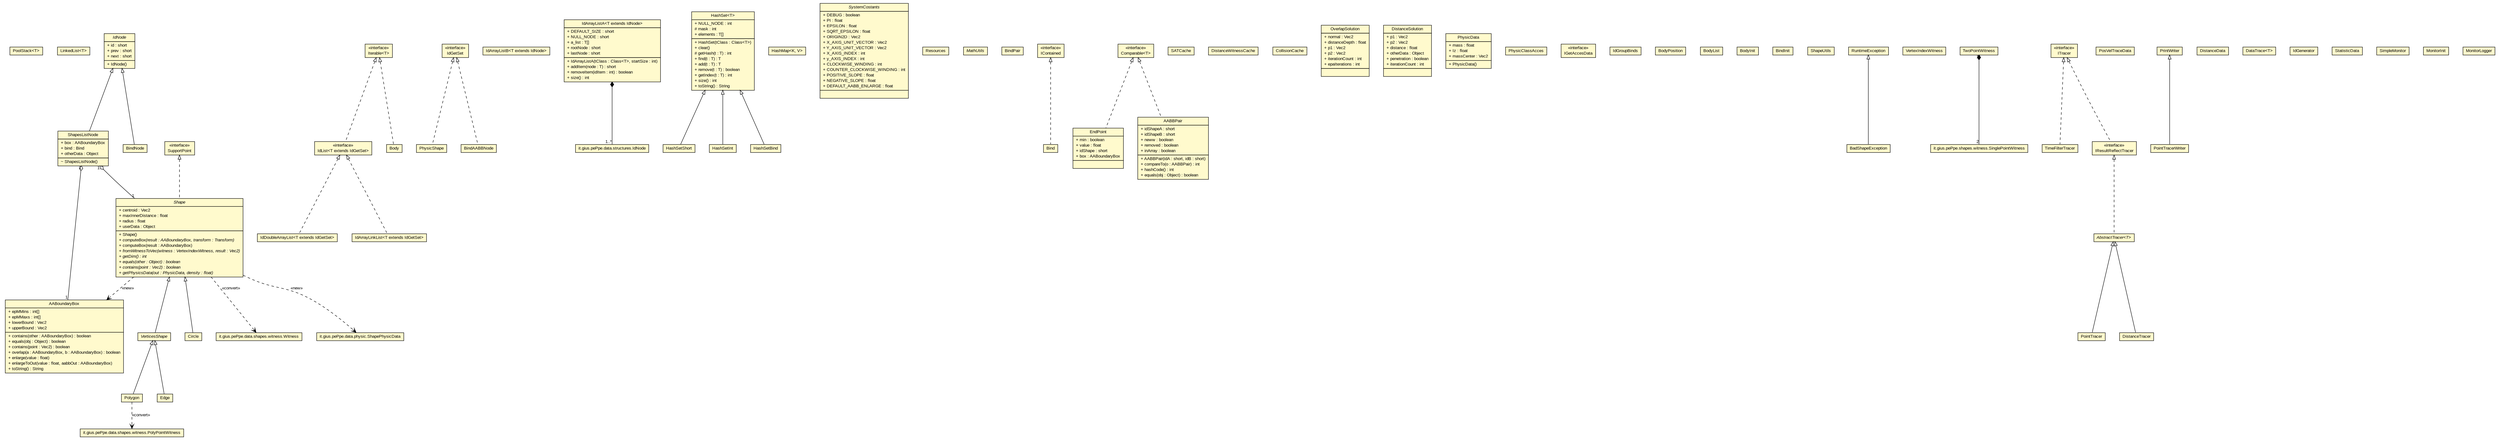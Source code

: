 #!/usr/local/bin/dot
#
# Class diagram 
# Generated by UMLGraph version 5.4 (http://www.umlgraph.org/)
#

digraph G {
	edge [fontname="arial",fontsize=10,labelfontname="arial",labelfontsize=10];
	node [fontname="arial",fontsize=10,shape=plaintext];
	nodesep=0.25;
	ranksep=0.5;
	// it.gius.data.structures.PoolStack<T>
	c79 [label=<<table title="it.gius.data.structures.PoolStack" border="0" cellborder="1" cellspacing="0" cellpadding="2" port="p" bgcolor="LemonChiffon">
		<tr><td><table border="0" cellspacing="0" cellpadding="1">
<tr><td align="center" balign="center"> PoolStack&lt;T&gt; </td></tr>
		</table></td></tr>
		</table>>, URL="null", fontname="arial", fontcolor="black", fontsize=10.0];
	// it.gius.data.structures.LinkedList<T>
	c80 [label=<<table title="it.gius.data.structures.LinkedList" border="0" cellborder="1" cellspacing="0" cellpadding="2" port="p" bgcolor="LemonChiffon">
		<tr><td><table border="0" cellspacing="0" cellpadding="1">
<tr><td align="center" balign="center"> LinkedList&lt;T&gt; </td></tr>
		</table></td></tr>
		</table>>, URL="null", fontname="arial", fontcolor="black", fontsize=10.0];
	// it.gius.data.structures.IdNode
	c81 [label=<<table title="it.gius.data.structures.IdNode" border="0" cellborder="1" cellspacing="0" cellpadding="2" port="p" bgcolor="LemonChiffon">
		<tr><td><table border="0" cellspacing="0" cellpadding="1">
<tr><td align="center" balign="center"><font face="arial italic"> IdNode </font></td></tr>
		</table></td></tr>
		<tr><td><table border="0" cellspacing="0" cellpadding="1">
<tr><td align="left" balign="left"> + id : short </td></tr>
<tr><td align="left" balign="left"> + prev : short </td></tr>
<tr><td align="left" balign="left"> + next : short </td></tr>
		</table></td></tr>
		<tr><td><table border="0" cellspacing="0" cellpadding="1">
<tr><td align="left" balign="left"> + IdNode() </td></tr>
		</table></td></tr>
		</table>>, URL="null", fontname="arial", fontcolor="black", fontsize=10.0];
	// it.gius.data.structures.IdList<T extends it.gius.data.structures.IdGetSet>
	c82 [label=<<table title="it.gius.data.structures.IdList" border="0" cellborder="1" cellspacing="0" cellpadding="2" port="p" bgcolor="LemonChiffon">
		<tr><td><table border="0" cellspacing="0" cellpadding="1">
<tr><td align="center" balign="center"> &#171;interface&#187; </td></tr>
<tr><td align="center" balign="center"> IdList&lt;T extends IdGetSet&gt; </td></tr>
		</table></td></tr>
		</table>>, URL="null", fontname="arial", fontcolor="black", fontsize=10.0];
	// it.gius.data.structures.IdGetSet
	c83 [label=<<table title="it.gius.data.structures.IdGetSet" border="0" cellborder="1" cellspacing="0" cellpadding="2" port="p" bgcolor="LemonChiffon">
		<tr><td><table border="0" cellspacing="0" cellpadding="1">
<tr><td align="center" balign="center"> &#171;interface&#187; </td></tr>
<tr><td align="center" balign="center"> IdGetSet </td></tr>
		</table></td></tr>
		</table>>, URL="null", fontname="arial", fontcolor="black", fontsize=10.0];
	// it.gius.data.structures.IdDoubleArrayList<T extends it.gius.data.structures.IdGetSet>
	c84 [label=<<table title="it.gius.data.structures.IdDoubleArrayList" border="0" cellborder="1" cellspacing="0" cellpadding="2" port="p" bgcolor="LemonChiffon">
		<tr><td><table border="0" cellspacing="0" cellpadding="1">
<tr><td align="center" balign="center"> IdDoubleArrayList&lt;T extends IdGetSet&gt; </td></tr>
		</table></td></tr>
		</table>>, URL="null", fontname="arial", fontcolor="black", fontsize=10.0];
	// it.gius.data.structures.IdArrayListB<T extends it.gius.data.structures.IdNode>
	c85 [label=<<table title="it.gius.data.structures.IdArrayListB" border="0" cellborder="1" cellspacing="0" cellpadding="2" port="p" bgcolor="LemonChiffon">
		<tr><td><table border="0" cellspacing="0" cellpadding="1">
<tr><td align="center" balign="center"> IdArrayListB&lt;T extends IdNode&gt; </td></tr>
		</table></td></tr>
		</table>>, URL="null", fontname="arial", fontcolor="black", fontsize=10.0];
	// it.gius.data.structures.IdArrayListA<T extends it.gius.data.structures.IdNode>
	c86 [label=<<table title="it.gius.data.structures.IdArrayListA" border="0" cellborder="1" cellspacing="0" cellpadding="2" port="p" bgcolor="LemonChiffon">
		<tr><td><table border="0" cellspacing="0" cellpadding="1">
<tr><td align="center" balign="center"> IdArrayListA&lt;T extends IdNode&gt; </td></tr>
		</table></td></tr>
		<tr><td><table border="0" cellspacing="0" cellpadding="1">
<tr><td align="left" balign="left"> + DEFAULT_SIZE : short </td></tr>
<tr><td align="left" balign="left"> + NULL_NODE : short </td></tr>
<tr><td align="left" balign="left"> + a_list : T[] </td></tr>
<tr><td align="left" balign="left"> + rootNode : short </td></tr>
<tr><td align="left" balign="left"> + lastNode : short </td></tr>
		</table></td></tr>
		<tr><td><table border="0" cellspacing="0" cellpadding="1">
<tr><td align="left" balign="left"> + IdArrayListA(tClass : Class&lt;T&gt;, startSize : int) </td></tr>
<tr><td align="left" balign="left"> + addItem(node : T) : short </td></tr>
<tr><td align="left" balign="left"> + removeItem(idItem : int) : boolean </td></tr>
<tr><td align="left" balign="left"> + size() : int </td></tr>
		</table></td></tr>
		</table>>, URL="null", fontname="arial", fontcolor="black", fontsize=10.0];
	// it.gius.data.structures.IdArrayLinkList<T extends it.gius.data.structures.IdGetSet>
	c87 [label=<<table title="it.gius.data.structures.IdArrayLinkList" border="0" cellborder="1" cellspacing="0" cellpadding="2" port="p" bgcolor="LemonChiffon">
		<tr><td><table border="0" cellspacing="0" cellpadding="1">
<tr><td align="center" balign="center"> IdArrayLinkList&lt;T extends IdGetSet&gt; </td></tr>
		</table></td></tr>
		</table>>, URL="null", fontname="arial", fontcolor="black", fontsize=10.0];
	// it.gius.data.structures.HashSetShort
	c88 [label=<<table title="it.gius.data.structures.HashSetShort" border="0" cellborder="1" cellspacing="0" cellpadding="2" port="p" bgcolor="LemonChiffon">
		<tr><td><table border="0" cellspacing="0" cellpadding="1">
<tr><td align="center" balign="center"> HashSetShort </td></tr>
		</table></td></tr>
		</table>>, URL="null", fontname="arial", fontcolor="black", fontsize=10.0];
	// it.gius.data.structures.HashSetInt
	c89 [label=<<table title="it.gius.data.structures.HashSetInt" border="0" cellborder="1" cellspacing="0" cellpadding="2" port="p" bgcolor="LemonChiffon">
		<tr><td><table border="0" cellspacing="0" cellpadding="1">
<tr><td align="center" balign="center"> HashSetInt </td></tr>
		</table></td></tr>
		</table>>, URL="null", fontname="arial", fontcolor="black", fontsize=10.0];
	// it.gius.data.structures.HashSet<T>
	c90 [label=<<table title="it.gius.data.structures.HashSet" border="0" cellborder="1" cellspacing="0" cellpadding="2" port="p" bgcolor="LemonChiffon">
		<tr><td><table border="0" cellspacing="0" cellpadding="1">
<tr><td align="center" balign="center"> HashSet&lt;T&gt; </td></tr>
		</table></td></tr>
		<tr><td><table border="0" cellspacing="0" cellpadding="1">
<tr><td align="left" balign="left"> + NULL_NODE : int </td></tr>
<tr><td align="left" balign="left"> # mask : int </td></tr>
<tr><td align="left" balign="left"> + elements : T[] </td></tr>
		</table></td></tr>
		<tr><td><table border="0" cellspacing="0" cellpadding="1">
<tr><td align="left" balign="left"> + HashSet(tClass : Class&lt;T&gt;) </td></tr>
<tr><td align="left" balign="left"> + clear() </td></tr>
<tr><td align="left" balign="left"> # getHash(t : T) : int </td></tr>
<tr><td align="left" balign="left"> + find(t : T) : T </td></tr>
<tr><td align="left" balign="left"> + add(t : T) : T </td></tr>
<tr><td align="left" balign="left"> + remove(t : T) : boolean </td></tr>
<tr><td align="left" balign="left"> + getIndex(t : T) : int </td></tr>
<tr><td align="left" balign="left"> + size() : int </td></tr>
<tr><td align="left" balign="left"> + toString() : String </td></tr>
		</table></td></tr>
		</table>>, URL="null", fontname="arial", fontcolor="black", fontsize=10.0];
	// it.gius.data.structures.HashMap<K, V>
	c91 [label=<<table title="it.gius.data.structures.HashMap" border="0" cellborder="1" cellspacing="0" cellpadding="2" port="p" bgcolor="LemonChiffon">
		<tr><td><table border="0" cellspacing="0" cellpadding="1">
<tr><td align="center" balign="center"> HashMap&lt;K, V&gt; </td></tr>
		</table></td></tr>
		</table>>, URL="null", fontname="arial", fontcolor="black", fontsize=10.0];
	// it.gius.pePpe.SystemCostants
	c92 [label=<<table title="it.gius.pePpe.SystemCostants" border="0" cellborder="1" cellspacing="0" cellpadding="2" port="p" bgcolor="LemonChiffon">
		<tr><td><table border="0" cellspacing="0" cellpadding="1">
<tr><td align="center" balign="center"><font face="arial italic"> SystemCostants </font></td></tr>
		</table></td></tr>
		<tr><td><table border="0" cellspacing="0" cellpadding="1">
<tr><td align="left" balign="left"> + DEBUG : boolean </td></tr>
<tr><td align="left" balign="left"> + PI : float </td></tr>
<tr><td align="left" balign="left"> + EPSILON : float </td></tr>
<tr><td align="left" balign="left"> + SQRT_EPSILON : float </td></tr>
<tr><td align="left" balign="left"> + ORIGIN2D : Vec2 </td></tr>
<tr><td align="left" balign="left"> + X_AXIS_UNIT_VECTOR : Vec2 </td></tr>
<tr><td align="left" balign="left"> + Y_AXIS_UNIT_VECTOR : Vec2 </td></tr>
<tr><td align="left" balign="left"> + X_AXIS_INDEX : int </td></tr>
<tr><td align="left" balign="left"> + y_AXIS_INDEX : int </td></tr>
<tr><td align="left" balign="left"> + CLOCKWISE_WINDING : int </td></tr>
<tr><td align="left" balign="left"> + COUNTER_CLOCKWISE_WINDING : int </td></tr>
<tr><td align="left" balign="left"> + POSITIVE_SLOPE : float </td></tr>
<tr><td align="left" balign="left"> + NEGATIVE_SLOPE : float </td></tr>
<tr><td align="left" balign="left"> + DEFAULT_AABB_ENLARGE : float </td></tr>
		</table></td></tr>
		<tr><td><table border="0" cellspacing="0" cellpadding="1">
<tr><td align="left" balign="left">  </td></tr>
		</table></td></tr>
		</table>>, URL="null", fontname="arial", fontcolor="black", fontsize=10.0];
	// it.gius.pePpe.SupportPoint
	c93 [label=<<table title="it.gius.pePpe.SupportPoint" border="0" cellborder="1" cellspacing="0" cellpadding="2" port="p" bgcolor="LemonChiffon">
		<tr><td><table border="0" cellspacing="0" cellpadding="1">
<tr><td align="center" balign="center"> &#171;interface&#187; </td></tr>
<tr><td align="center" balign="center"> SupportPoint </td></tr>
		</table></td></tr>
		</table>>, URL="null", fontname="arial", fontcolor="black", fontsize=10.0];
	// it.gius.pePpe.Resources
	c94 [label=<<table title="it.gius.pePpe.Resources" border="0" cellborder="1" cellspacing="0" cellpadding="2" port="p" bgcolor="LemonChiffon">
		<tr><td><table border="0" cellspacing="0" cellpadding="1">
<tr><td align="center" balign="center"> Resources </td></tr>
		</table></td></tr>
		</table>>, URL="null", fontname="arial", fontcolor="black", fontsize=10.0];
	// it.gius.pePpe.MathUtils
	c95 [label=<<table title="it.gius.pePpe.MathUtils" border="0" cellborder="1" cellspacing="0" cellpadding="2" port="p" bgcolor="LemonChiffon">
		<tr><td><table border="0" cellspacing="0" cellpadding="1">
<tr><td align="center" balign="center"><font face="arial italic"> MathUtils </font></td></tr>
		</table></td></tr>
		</table>>, URL="null", fontname="arial", fontcolor="black", fontsize=10.0];
	// it.gius.pePpe.data.BindPair
	c96 [label=<<table title="it.gius.pePpe.data.BindPair" border="0" cellborder="1" cellspacing="0" cellpadding="2" port="p" bgcolor="LemonChiffon">
		<tr><td><table border="0" cellspacing="0" cellpadding="1">
<tr><td align="center" balign="center"> BindPair </td></tr>
		</table></td></tr>
		</table>>, URL="null", fontname="arial", fontcolor="black", fontsize=10.0];
	// it.gius.pePpe.data.aabb.IContained
	c97 [label=<<table title="it.gius.pePpe.data.aabb.IContained" border="0" cellborder="1" cellspacing="0" cellpadding="2" port="p" bgcolor="LemonChiffon">
		<tr><td><table border="0" cellspacing="0" cellpadding="1">
<tr><td align="center" balign="center"> &#171;interface&#187; </td></tr>
<tr><td align="center" balign="center"> IContained </td></tr>
		</table></td></tr>
		</table>>, URL="null", fontname="arial", fontcolor="black", fontsize=10.0];
	// it.gius.pePpe.data.aabb.EndPoint
	c98 [label=<<table title="it.gius.pePpe.data.aabb.EndPoint" border="0" cellborder="1" cellspacing="0" cellpadding="2" port="p" bgcolor="LemonChiffon">
		<tr><td><table border="0" cellspacing="0" cellpadding="1">
<tr><td align="center" balign="center"> EndPoint </td></tr>
		</table></td></tr>
		<tr><td><table border="0" cellspacing="0" cellpadding="1">
<tr><td align="left" balign="left"> + min : boolean </td></tr>
<tr><td align="left" balign="left"> + value : float </td></tr>
<tr><td align="left" balign="left"> + idShape : short </td></tr>
<tr><td align="left" balign="left"> + box : AABoundaryBox </td></tr>
		</table></td></tr>
		<tr><td><table border="0" cellspacing="0" cellpadding="1">
<tr><td align="left" balign="left">  </td></tr>
		</table></td></tr>
		</table>>, URL="null", fontname="arial", fontcolor="black", fontsize=10.0];
	// it.gius.pePpe.data.aabb.AABoundaryBox
	c99 [label=<<table title="it.gius.pePpe.data.aabb.AABoundaryBox" border="0" cellborder="1" cellspacing="0" cellpadding="2" port="p" bgcolor="LemonChiffon">
		<tr><td><table border="0" cellspacing="0" cellpadding="1">
<tr><td align="center" balign="center"> AABoundaryBox </td></tr>
		</table></td></tr>
		<tr><td><table border="0" cellspacing="0" cellpadding="1">
<tr><td align="left" balign="left"> + epMMins : int[] </td></tr>
<tr><td align="left" balign="left"> + epMMaxs : int[] </td></tr>
<tr><td align="left" balign="left"> + lowerBound : Vec2 </td></tr>
<tr><td align="left" balign="left"> + upperBound : Vec2 </td></tr>
		</table></td></tr>
		<tr><td><table border="0" cellspacing="0" cellpadding="1">
<tr><td align="left" balign="left"> + contains(other : AABoundaryBox) : boolean </td></tr>
<tr><td align="left" balign="left"> + equals(obj : Object) : boolean </td></tr>
<tr><td align="left" balign="left"> + contains(point : Vec2) : boolean </td></tr>
<tr><td align="left" balign="left"> + overlap(a : AABoundaryBox, b : AABoundaryBox) : boolean </td></tr>
<tr><td align="left" balign="left"> + enlarge(value : float) </td></tr>
<tr><td align="left" balign="left"> + enlargeToOut(value : float, aabbOut : AABoundaryBox) </td></tr>
<tr><td align="left" balign="left"> + toString() : String </td></tr>
		</table></td></tr>
		</table>>, URL="null", fontname="arial", fontcolor="black", fontsize=10.0];
	// it.gius.pePpe.data.aabb.AABBPair
	c100 [label=<<table title="it.gius.pePpe.data.aabb.AABBPair" border="0" cellborder="1" cellspacing="0" cellpadding="2" port="p" bgcolor="LemonChiffon">
		<tr><td><table border="0" cellspacing="0" cellpadding="1">
<tr><td align="center" balign="center"> AABBPair </td></tr>
		</table></td></tr>
		<tr><td><table border="0" cellspacing="0" cellpadding="1">
<tr><td align="left" balign="left"> + idShapeA : short </td></tr>
<tr><td align="left" balign="left"> + idShapeB : short </td></tr>
<tr><td align="left" balign="left"> + neww : boolean </td></tr>
<tr><td align="left" balign="left"> + removed : boolean </td></tr>
<tr><td align="left" balign="left"> + inArray : boolean </td></tr>
		</table></td></tr>
		<tr><td><table border="0" cellspacing="0" cellpadding="1">
<tr><td align="left" balign="left"> + AABBPair(idA : short, idB : short) </td></tr>
<tr><td align="left" balign="left"> + compareTo(o : AABBPair) : int </td></tr>
<tr><td align="left" balign="left"> + hashCode() : int </td></tr>
<tr><td align="left" balign="left"> + equals(obj : Object) : boolean </td></tr>
		</table></td></tr>
		</table>>, URL="null", fontname="arial", fontcolor="black", fontsize=10.0];
	// it.gius.pePpe.data.cache.SATCache
	c101 [label=<<table title="it.gius.pePpe.data.cache.SATCache" border="0" cellborder="1" cellspacing="0" cellpadding="2" port="p" bgcolor="LemonChiffon">
		<tr><td><table border="0" cellspacing="0" cellpadding="1">
<tr><td align="center" balign="center"> SATCache </td></tr>
		</table></td></tr>
		</table>>, URL="null", fontname="arial", fontcolor="black", fontsize=10.0];
	// it.gius.pePpe.data.cache.DistanceWitnessCache
	c102 [label=<<table title="it.gius.pePpe.data.cache.DistanceWitnessCache" border="0" cellborder="1" cellspacing="0" cellpadding="2" port="p" bgcolor="LemonChiffon">
		<tr><td><table border="0" cellspacing="0" cellpadding="1">
<tr><td align="center" balign="center"> DistanceWitnessCache </td></tr>
		</table></td></tr>
		</table>>, URL="null", fontname="arial", fontcolor="black", fontsize=10.0];
	// it.gius.pePpe.data.cache.CollisionCache
	c103 [label=<<table title="it.gius.pePpe.data.cache.CollisionCache" border="0" cellborder="1" cellspacing="0" cellpadding="2" port="p" bgcolor="LemonChiffon">
		<tr><td><table border="0" cellspacing="0" cellpadding="1">
<tr><td align="center" balign="center"> CollisionCache </td></tr>
		</table></td></tr>
		</table>>, URL="null", fontname="arial", fontcolor="black", fontsize=10.0];
	// it.gius.pePpe.data.distance.OverlapSolution
	c105 [label=<<table title="it.gius.pePpe.data.distance.OverlapSolution" border="0" cellborder="1" cellspacing="0" cellpadding="2" port="p" bgcolor="LemonChiffon">
		<tr><td><table border="0" cellspacing="0" cellpadding="1">
<tr><td align="center" balign="center"> OverlapSolution </td></tr>
		</table></td></tr>
		<tr><td><table border="0" cellspacing="0" cellpadding="1">
<tr><td align="left" balign="left"> + normal : Vec2 </td></tr>
<tr><td align="left" balign="left"> + distanceDepth : float </td></tr>
<tr><td align="left" balign="left"> + p1 : Vec2 </td></tr>
<tr><td align="left" balign="left"> + p2 : Vec2 </td></tr>
<tr><td align="left" balign="left"> + iterationCount : int </td></tr>
<tr><td align="left" balign="left"> + epaIterations : int </td></tr>
		</table></td></tr>
		<tr><td><table border="0" cellspacing="0" cellpadding="1">
<tr><td align="left" balign="left">  </td></tr>
		</table></td></tr>
		</table>>, URL="null", fontname="arial", fontcolor="black", fontsize=10.0];
	// it.gius.pePpe.data.distance.DistanceSolution
	c106 [label=<<table title="it.gius.pePpe.data.distance.DistanceSolution" border="0" cellborder="1" cellspacing="0" cellpadding="2" port="p" bgcolor="LemonChiffon">
		<tr><td><table border="0" cellspacing="0" cellpadding="1">
<tr><td align="center" balign="center"> DistanceSolution </td></tr>
		</table></td></tr>
		<tr><td><table border="0" cellspacing="0" cellpadding="1">
<tr><td align="left" balign="left"> + p1 : Vec2 </td></tr>
<tr><td align="left" balign="left"> + p2 : Vec2 </td></tr>
<tr><td align="left" balign="left"> + distance : float </td></tr>
<tr><td align="left" balign="left"> + otherData : Object </td></tr>
<tr><td align="left" balign="left"> + penetration : boolean </td></tr>
<tr><td align="left" balign="left"> + iterationCount : int </td></tr>
		</table></td></tr>
		<tr><td><table border="0" cellspacing="0" cellpadding="1">
<tr><td align="left" balign="left">  </td></tr>
		</table></td></tr>
		</table>>, URL="null", fontname="arial", fontcolor="black", fontsize=10.0];
	// it.gius.pePpe.data.physic.ShapesListNode
	c107 [label=<<table title="it.gius.pePpe.data.physic.ShapesListNode" border="0" cellborder="1" cellspacing="0" cellpadding="2" port="p" bgcolor="LemonChiffon">
		<tr><td><table border="0" cellspacing="0" cellpadding="1">
<tr><td align="center" balign="center"> ShapesListNode </td></tr>
		</table></td></tr>
		<tr><td><table border="0" cellspacing="0" cellpadding="1">
<tr><td align="left" balign="left"> + box : AABoundaryBox </td></tr>
<tr><td align="left" balign="left"> + bind : Bind </td></tr>
<tr><td align="left" balign="left"> + otherData : Object </td></tr>
		</table></td></tr>
		<tr><td><table border="0" cellspacing="0" cellpadding="1">
<tr><td align="left" balign="left"> ~ ShapesListNode() </td></tr>
		</table></td></tr>
		</table>>, URL="null", fontname="arial", fontcolor="black", fontsize=10.0];
	// it.gius.pePpe.data.physic.PhysicShape
	c108 [label=<<table title="it.gius.pePpe.data.physic.PhysicShape" border="0" cellborder="1" cellspacing="0" cellpadding="2" port="p" bgcolor="LemonChiffon">
		<tr><td><table border="0" cellspacing="0" cellpadding="1">
<tr><td align="center" balign="center"> PhysicShape </td></tr>
		</table></td></tr>
		</table>>, URL="null", fontname="arial", fontcolor="black", fontsize=10.0];
	// it.gius.pePpe.data.physic.PhysicData
	c109 [label=<<table title="it.gius.pePpe.data.physic.PhysicData" border="0" cellborder="1" cellspacing="0" cellpadding="2" port="p" bgcolor="LemonChiffon">
		<tr><td><table border="0" cellspacing="0" cellpadding="1">
<tr><td align="center" balign="center"> PhysicData </td></tr>
		</table></td></tr>
		<tr><td><table border="0" cellspacing="0" cellpadding="1">
<tr><td align="left" balign="left"> + mass : float </td></tr>
<tr><td align="left" balign="left"> + Iz : float </td></tr>
<tr><td align="left" balign="left"> + massCenter : Vec2 </td></tr>
		</table></td></tr>
		<tr><td><table border="0" cellspacing="0" cellpadding="1">
<tr><td align="left" balign="left"> + PhysicData() </td></tr>
		</table></td></tr>
		</table>>, URL="null", fontname="arial", fontcolor="black", fontsize=10.0];
	// it.gius.pePpe.data.physic.PhysicClassAcces
	c110 [label=<<table title="it.gius.pePpe.data.physic.PhysicClassAcces" border="0" cellborder="1" cellspacing="0" cellpadding="2" port="p" bgcolor="LemonChiffon">
		<tr><td><table border="0" cellspacing="0" cellpadding="1">
<tr><td align="center" balign="center"> PhysicClassAcces </td></tr>
		</table></td></tr>
		</table>>, URL="null", fontname="arial", fontcolor="black", fontsize=10.0];
	// it.gius.pePpe.data.physic.IGetAccesData
	c111 [label=<<table title="it.gius.pePpe.data.physic.IGetAccesData" border="0" cellborder="1" cellspacing="0" cellpadding="2" port="p" bgcolor="LemonChiffon">
		<tr><td><table border="0" cellspacing="0" cellpadding="1">
<tr><td align="center" balign="center"> &#171;interface&#187; </td></tr>
<tr><td align="center" balign="center"> IGetAccesData </td></tr>
		</table></td></tr>
		</table>>, URL="null", fontname="arial", fontcolor="black", fontsize=10.0];
	// it.gius.pePpe.data.physic.IdGroupBinds
	c112 [label=<<table title="it.gius.pePpe.data.physic.IdGroupBinds" border="0" cellborder="1" cellspacing="0" cellpadding="2" port="p" bgcolor="LemonChiffon">
		<tr><td><table border="0" cellspacing="0" cellpadding="1">
<tr><td align="center" balign="center"> IdGroupBinds </td></tr>
		</table></td></tr>
		</table>>, URL="null", fontname="arial", fontcolor="black", fontsize=10.0];
	// it.gius.pePpe.data.physic.HashSetBind
	c113 [label=<<table title="it.gius.pePpe.data.physic.HashSetBind" border="0" cellborder="1" cellspacing="0" cellpadding="2" port="p" bgcolor="LemonChiffon">
		<tr><td><table border="0" cellspacing="0" cellpadding="1">
<tr><td align="center" balign="center"> HashSetBind </td></tr>
		</table></td></tr>
		</table>>, URL="null", fontname="arial", fontcolor="black", fontsize=10.0];
	// it.gius.pePpe.data.physic.BodyPosition
	c114 [label=<<table title="it.gius.pePpe.data.physic.BodyPosition" border="0" cellborder="1" cellspacing="0" cellpadding="2" port="p" bgcolor="LemonChiffon">
		<tr><td><table border="0" cellspacing="0" cellpadding="1">
<tr><td align="center" balign="center"> BodyPosition </td></tr>
		</table></td></tr>
		</table>>, URL="null", fontname="arial", fontcolor="black", fontsize=10.0];
	// it.gius.pePpe.data.physic.BodyList
	c115 [label=<<table title="it.gius.pePpe.data.physic.BodyList" border="0" cellborder="1" cellspacing="0" cellpadding="2" port="p" bgcolor="LemonChiffon">
		<tr><td><table border="0" cellspacing="0" cellpadding="1">
<tr><td align="center" balign="center"> BodyList </td></tr>
		</table></td></tr>
		</table>>, URL="null", fontname="arial", fontcolor="black", fontsize=10.0];
	// it.gius.pePpe.data.physic.BodyInit
	c116 [label=<<table title="it.gius.pePpe.data.physic.BodyInit" border="0" cellborder="1" cellspacing="0" cellpadding="2" port="p" bgcolor="LemonChiffon">
		<tr><td><table border="0" cellspacing="0" cellpadding="1">
<tr><td align="center" balign="center"> BodyInit </td></tr>
		</table></td></tr>
		</table>>, URL="null", fontname="arial", fontcolor="black", fontsize=10.0];
	// it.gius.pePpe.data.physic.Body
	c117 [label=<<table title="it.gius.pePpe.data.physic.Body" border="0" cellborder="1" cellspacing="0" cellpadding="2" port="p" bgcolor="LemonChiffon">
		<tr><td><table border="0" cellspacing="0" cellpadding="1">
<tr><td align="center" balign="center"> Body </td></tr>
		</table></td></tr>
		</table>>, URL="null", fontname="arial", fontcolor="black", fontsize=10.0];
	// it.gius.pePpe.data.physic.BindNode
	c118 [label=<<table title="it.gius.pePpe.data.physic.BindNode" border="0" cellborder="1" cellspacing="0" cellpadding="2" port="p" bgcolor="LemonChiffon">
		<tr><td><table border="0" cellspacing="0" cellpadding="1">
<tr><td align="center" balign="center"> BindNode </td></tr>
		</table></td></tr>
		</table>>, URL="null", fontname="arial", fontcolor="black", fontsize=10.0];
	// it.gius.pePpe.data.physic.BindInit
	c119 [label=<<table title="it.gius.pePpe.data.physic.BindInit" border="0" cellborder="1" cellspacing="0" cellpadding="2" port="p" bgcolor="LemonChiffon">
		<tr><td><table border="0" cellspacing="0" cellpadding="1">
<tr><td align="center" balign="center"> BindInit </td></tr>
		</table></td></tr>
		</table>>, URL="null", fontname="arial", fontcolor="black", fontsize=10.0];
	// it.gius.pePpe.data.physic.BindAABBNode
	c120 [label=<<table title="it.gius.pePpe.data.physic.BindAABBNode" border="0" cellborder="1" cellspacing="0" cellpadding="2" port="p" bgcolor="LemonChiffon">
		<tr><td><table border="0" cellspacing="0" cellpadding="1">
<tr><td align="center" balign="center"> BindAABBNode </td></tr>
		</table></td></tr>
		</table>>, URL="null", fontname="arial", fontcolor="black", fontsize=10.0];
	// it.gius.pePpe.data.physic.Bind
	c121 [label=<<table title="it.gius.pePpe.data.physic.Bind" border="0" cellborder="1" cellspacing="0" cellpadding="2" port="p" bgcolor="LemonChiffon">
		<tr><td><table border="0" cellspacing="0" cellpadding="1">
<tr><td align="center" balign="center"> Bind </td></tr>
		</table></td></tr>
		</table>>, URL="null", fontname="arial", fontcolor="black", fontsize=10.0];
	// it.gius.pePpe.data.shapes.VerticesShape
	c122 [label=<<table title="it.gius.pePpe.data.shapes.VerticesShape" border="0" cellborder="1" cellspacing="0" cellpadding="2" port="p" bgcolor="LemonChiffon">
		<tr><td><table border="0" cellspacing="0" cellpadding="1">
<tr><td align="center" balign="center"><font face="arial italic"> VerticesShape </font></td></tr>
		</table></td></tr>
		</table>>, URL="null", fontname="arial", fontcolor="black", fontsize=10.0];
	// it.gius.pePpe.data.shapes.ShapeUtils
	c123 [label=<<table title="it.gius.pePpe.data.shapes.ShapeUtils" border="0" cellborder="1" cellspacing="0" cellpadding="2" port="p" bgcolor="LemonChiffon">
		<tr><td><table border="0" cellspacing="0" cellpadding="1">
<tr><td align="center" balign="center"> ShapeUtils </td></tr>
		</table></td></tr>
		</table>>, URL="null", fontname="arial", fontcolor="black", fontsize=10.0];
	// it.gius.pePpe.data.shapes.Shape
	c125 [label=<<table title="it.gius.pePpe.data.shapes.Shape" border="0" cellborder="1" cellspacing="0" cellpadding="2" port="p" bgcolor="LemonChiffon">
		<tr><td><table border="0" cellspacing="0" cellpadding="1">
<tr><td align="center" balign="center"><font face="arial italic"> Shape </font></td></tr>
		</table></td></tr>
		<tr><td><table border="0" cellspacing="0" cellpadding="1">
<tr><td align="left" balign="left"> + centroid : Vec2 </td></tr>
<tr><td align="left" balign="left"> + maxInnerDistance : float </td></tr>
<tr><td align="left" balign="left"> + radius : float </td></tr>
<tr><td align="left" balign="left"> + userData : Object </td></tr>
		</table></td></tr>
		<tr><td><table border="0" cellspacing="0" cellpadding="1">
<tr><td align="left" balign="left"> + Shape() </td></tr>
<tr><td align="left" balign="left"><font face="arial italic" point-size="10.0"> + computeBox(result : AABoundaryBox, transform : Transform) </font></td></tr>
<tr><td align="left" balign="left"> + computeBox(result : AABoundaryBox) </td></tr>
<tr><td align="left" balign="left"><font face="arial italic" point-size="10.0"> + fromWitnessToVec(witness : VertexIndexWitness, result : Vec2) </font></td></tr>
<tr><td align="left" balign="left"><font face="arial italic" point-size="10.0"> + getDim() : int </font></td></tr>
<tr><td align="left" balign="left"><font face="arial italic" point-size="10.0"> + equals(other : Object) : boolean </font></td></tr>
<tr><td align="left" balign="left"><font face="arial italic" point-size="10.0"> + contains(point : Vec2) : boolean </font></td></tr>
<tr><td align="left" balign="left"><font face="arial italic" point-size="10.0"> + getPhysicsData(out : PhysicData, density : float) </font></td></tr>
		</table></td></tr>
		</table>>, URL="null", fontname="arial", fontcolor="black", fontsize=10.0];
	// it.gius.pePpe.data.shapes.Polygon
	c126 [label=<<table title="it.gius.pePpe.data.shapes.Polygon" border="0" cellborder="1" cellspacing="0" cellpadding="2" port="p" bgcolor="LemonChiffon">
		<tr><td><table border="0" cellspacing="0" cellpadding="1">
<tr><td align="center" balign="center"> Polygon </td></tr>
		</table></td></tr>
		</table>>, URL="null", fontname="arial", fontcolor="black", fontsize=10.0];
	// it.gius.pePpe.data.shapes.Edge
	c127 [label=<<table title="it.gius.pePpe.data.shapes.Edge" border="0" cellborder="1" cellspacing="0" cellpadding="2" port="p" bgcolor="LemonChiffon">
		<tr><td><table border="0" cellspacing="0" cellpadding="1">
<tr><td align="center" balign="center"> Edge </td></tr>
		</table></td></tr>
		</table>>, URL="null", fontname="arial", fontcolor="black", fontsize=10.0];
	// it.gius.pePpe.data.shapes.Circle
	c128 [label=<<table title="it.gius.pePpe.data.shapes.Circle" border="0" cellborder="1" cellspacing="0" cellpadding="2" port="p" bgcolor="LemonChiffon">
		<tr><td><table border="0" cellspacing="0" cellpadding="1">
<tr><td align="center" balign="center"> Circle </td></tr>
		</table></td></tr>
		</table>>, URL="null", fontname="arial", fontcolor="black", fontsize=10.0];
	// it.gius.pePpe.data.shapes.BadShapeException
	c129 [label=<<table title="it.gius.pePpe.data.shapes.BadShapeException" border="0" cellborder="1" cellspacing="0" cellpadding="2" port="p" bgcolor="LemonChiffon">
		<tr><td><table border="0" cellspacing="0" cellpadding="1">
<tr><td align="center" balign="center"> BadShapeException </td></tr>
		</table></td></tr>
		</table>>, URL="null", fontname="arial", fontcolor="black", fontsize=10.0];
	// it.gius.pePpe.data.shapes.witness.VertexIndexWitness
	c130 [label=<<table title="it.gius.pePpe.data.shapes.witness.VertexIndexWitness" border="0" cellborder="1" cellspacing="0" cellpadding="2" port="p" bgcolor="LemonChiffon">
		<tr><td><table border="0" cellspacing="0" cellpadding="1">
<tr><td align="center" balign="center"> VertexIndexWitness </td></tr>
		</table></td></tr>
		</table>>, URL="null", fontname="arial", fontcolor="black", fontsize=10.0];
	// it.gius.pePpe.data.shapes.witness.TwoPointWitness
	c131 [label=<<table title="it.gius.pePpe.data.shapes.witness.TwoPointWitness" border="0" cellborder="1" cellspacing="0" cellpadding="2" port="p" bgcolor="LemonChiffon">
		<tr><td><table border="0" cellspacing="0" cellpadding="1">
<tr><td align="center" balign="center"> TwoPointWitness </td></tr>
		</table></td></tr>
		</table>>, URL="null", fontname="arial", fontcolor="black", fontsize=10.0];
	// it.gius.pePpe.data.tracers.TimeFilterTracer
	c132 [label=<<table title="it.gius.pePpe.data.tracers.TimeFilterTracer" border="0" cellborder="1" cellspacing="0" cellpadding="2" port="p" bgcolor="LemonChiffon">
		<tr><td><table border="0" cellspacing="0" cellpadding="1">
<tr><td align="center" balign="center"> TimeFilterTracer </td></tr>
		</table></td></tr>
		</table>>, URL="null", fontname="arial", fontcolor="black", fontsize=10.0];
	// it.gius.pePpe.data.tracers.PosVelTraceData
	c133 [label=<<table title="it.gius.pePpe.data.tracers.PosVelTraceData" border="0" cellborder="1" cellspacing="0" cellpadding="2" port="p" bgcolor="LemonChiffon">
		<tr><td><table border="0" cellspacing="0" cellpadding="1">
<tr><td align="center" balign="center"> PosVelTraceData </td></tr>
		</table></td></tr>
		</table>>, URL="null", fontname="arial", fontcolor="black", fontsize=10.0];
	// it.gius.pePpe.data.tracers.PointTracerWriter
	c134 [label=<<table title="it.gius.pePpe.data.tracers.PointTracerWriter" border="0" cellborder="1" cellspacing="0" cellpadding="2" port="p" bgcolor="LemonChiffon">
		<tr><td><table border="0" cellspacing="0" cellpadding="1">
<tr><td align="center" balign="center"> PointTracerWriter </td></tr>
		</table></td></tr>
		</table>>, URL="null", fontname="arial", fontcolor="black", fontsize=10.0];
	// it.gius.pePpe.data.tracers.PointTracer
	c135 [label=<<table title="it.gius.pePpe.data.tracers.PointTracer" border="0" cellborder="1" cellspacing="0" cellpadding="2" port="p" bgcolor="LemonChiffon">
		<tr><td><table border="0" cellspacing="0" cellpadding="1">
<tr><td align="center" balign="center"> PointTracer </td></tr>
		</table></td></tr>
		</table>>, URL="null", fontname="arial", fontcolor="black", fontsize=10.0];
	// it.gius.pePpe.data.tracers.ITracer
	c136 [label=<<table title="it.gius.pePpe.data.tracers.ITracer" border="0" cellborder="1" cellspacing="0" cellpadding="2" port="p" bgcolor="LemonChiffon">
		<tr><td><table border="0" cellspacing="0" cellpadding="1">
<tr><td align="center" balign="center"> &#171;interface&#187; </td></tr>
<tr><td align="center" balign="center"> ITracer </td></tr>
		</table></td></tr>
		</table>>, URL="null", fontname="arial", fontcolor="black", fontsize=10.0];
	// it.gius.pePpe.data.tracers.IResultReflectTracer
	c137 [label=<<table title="it.gius.pePpe.data.tracers.IResultReflectTracer" border="0" cellborder="1" cellspacing="0" cellpadding="2" port="p" bgcolor="LemonChiffon">
		<tr><td><table border="0" cellspacing="0" cellpadding="1">
<tr><td align="center" balign="center"> &#171;interface&#187; </td></tr>
<tr><td align="center" balign="center"> IResultReflectTracer </td></tr>
		</table></td></tr>
		</table>>, URL="null", fontname="arial", fontcolor="black", fontsize=10.0];
	// it.gius.pePpe.data.tracers.DistanceTracer
	c138 [label=<<table title="it.gius.pePpe.data.tracers.DistanceTracer" border="0" cellborder="1" cellspacing="0" cellpadding="2" port="p" bgcolor="LemonChiffon">
		<tr><td><table border="0" cellspacing="0" cellpadding="1">
<tr><td align="center" balign="center"> DistanceTracer </td></tr>
		</table></td></tr>
		</table>>, URL="null", fontname="arial", fontcolor="black", fontsize=10.0];
	// it.gius.pePpe.data.tracers.DistanceData
	c139 [label=<<table title="it.gius.pePpe.data.tracers.DistanceData" border="0" cellborder="1" cellspacing="0" cellpadding="2" port="p" bgcolor="LemonChiffon">
		<tr><td><table border="0" cellspacing="0" cellpadding="1">
<tr><td align="center" balign="center"> DistanceData </td></tr>
		</table></td></tr>
		</table>>, URL="null", fontname="arial", fontcolor="black", fontsize=10.0];
	// it.gius.pePpe.data.tracers.DataTrace<T>
	c140 [label=<<table title="it.gius.pePpe.data.tracers.DataTrace" border="0" cellborder="1" cellspacing="0" cellpadding="2" port="p" bgcolor="LemonChiffon">
		<tr><td><table border="0" cellspacing="0" cellpadding="1">
<tr><td align="center" balign="center"> DataTrace&lt;T&gt; </td></tr>
		</table></td></tr>
		</table>>, URL="null", fontname="arial", fontcolor="black", fontsize=10.0];
	// it.gius.pePpe.data.tracers.AbstractTracer<T>
	c141 [label=<<table title="it.gius.pePpe.data.tracers.AbstractTracer" border="0" cellborder="1" cellspacing="0" cellpadding="2" port="p" bgcolor="LemonChiffon">
		<tr><td><table border="0" cellspacing="0" cellpadding="1">
<tr><td align="center" balign="center"><font face="arial italic"> AbstractTracer&lt;T&gt; </font></td></tr>
		</table></td></tr>
		</table>>, URL="null", fontname="arial", fontcolor="black", fontsize=10.0];
	// it.gius.utils.IdGenerator
	c142 [label=<<table title="it.gius.utils.IdGenerator" border="0" cellborder="1" cellspacing="0" cellpadding="2" port="p" bgcolor="LemonChiffon">
		<tr><td><table border="0" cellspacing="0" cellpadding="1">
<tr><td align="center" balign="center"> IdGenerator </td></tr>
		</table></td></tr>
		</table>>, URL="null", fontname="arial", fontcolor="black", fontsize=10.0];
	// it.gius.utils.monitor.StatisticData
	c143 [label=<<table title="it.gius.utils.monitor.StatisticData" border="0" cellborder="1" cellspacing="0" cellpadding="2" port="p" bgcolor="LemonChiffon">
		<tr><td><table border="0" cellspacing="0" cellpadding="1">
<tr><td align="center" balign="center"> StatisticData </td></tr>
		</table></td></tr>
		</table>>, URL="null", fontname="arial", fontcolor="black", fontsize=10.0];
	// it.gius.utils.monitor.SimpleMonitor
	c144 [label=<<table title="it.gius.utils.monitor.SimpleMonitor" border="0" cellborder="1" cellspacing="0" cellpadding="2" port="p" bgcolor="LemonChiffon">
		<tr><td><table border="0" cellspacing="0" cellpadding="1">
<tr><td align="center" balign="center"> SimpleMonitor </td></tr>
		</table></td></tr>
		</table>>, URL="null", fontname="arial", fontcolor="black", fontsize=10.0];
	// it.gius.utils.monitor.SimpleMonitor.MonitorInit
	c145 [label=<<table title="it.gius.utils.monitor.SimpleMonitor.MonitorInit" border="0" cellborder="1" cellspacing="0" cellpadding="2" port="p" bgcolor="LemonChiffon">
		<tr><td><table border="0" cellspacing="0" cellpadding="1">
<tr><td align="center" balign="center"> MonitorInit </td></tr>
		</table></td></tr>
		</table>>, URL="null", fontname="arial", fontcolor="black", fontsize=10.0];
	// it.gius.utils.monitor.logging.MonitorLogger
	c146 [label=<<table title="it.gius.utils.monitor.logging.MonitorLogger" border="0" cellborder="1" cellspacing="0" cellpadding="2" port="p" bgcolor="LemonChiffon">
		<tr><td><table border="0" cellspacing="0" cellpadding="1">
<tr><td align="center" balign="center"> MonitorLogger </td></tr>
		</table></td></tr>
		</table>>, URL="null", fontname="arial", fontcolor="black", fontsize=10.0];
	//it.gius.data.structures.IdList<T extends it.gius.data.structures.IdGetSet> implements java.lang.Iterable<T>
	c147:p -> c82:p [dir=back,arrowtail=empty,style=dashed];
	//it.gius.data.structures.IdDoubleArrayList<T extends it.gius.data.structures.IdGetSet> implements it.gius.data.structures.IdList<T extends it.gius.data.structures.IdGetSet>
	c82:p -> c84:p [dir=back,arrowtail=empty,style=dashed];
	// it.gius.data.structures.IdArrayListA<T extends it.gius.data.structures.IdNode> COMPOSED it.gius.pePpe.data.structures.IdNode
	c86:p -> c148:p [taillabel="", label="", headlabel="1..*", fontname="arial", fontcolor="black", fontsize=10.0, color="black", arrowhead=none, arrowtail=diamond, dir=both];
	//it.gius.data.structures.IdArrayLinkList<T extends it.gius.data.structures.IdGetSet> implements it.gius.data.structures.IdList<T extends it.gius.data.structures.IdGetSet>
	c82:p -> c87:p [dir=back,arrowtail=empty,style=dashed];
	//it.gius.data.structures.HashSetShort extends it.gius.data.structures.HashSet<java.lang.Short>
	c90:p -> c88:p [dir=back,arrowtail=empty];
	//it.gius.data.structures.HashSetInt extends it.gius.data.structures.HashSet<java.lang.Integer>
	c90:p -> c89:p [dir=back,arrowtail=empty];
	//it.gius.pePpe.data.aabb.EndPoint implements java.lang.Comparable<T>
	c149:p -> c98:p [dir=back,arrowtail=empty,style=dashed];
	//it.gius.pePpe.data.aabb.AABBPair implements java.lang.Comparable<T>
	c149:p -> c100:p [dir=back,arrowtail=empty,style=dashed];
	//it.gius.pePpe.data.physic.ShapesListNode extends it.gius.data.structures.IdNode
	c81:p -> c107:p [dir=back,arrowtail=empty];
	// it.gius.pePpe.data.physic.ShapesListNode HAS it.gius.pePpe.data.aabb.AABoundaryBox
	c107:p -> c99:p [taillabel="1", label="", headlabel="1", fontname="arial", fontcolor="black", fontsize=10.0, color="black", arrowhead=none, arrowtail=ediamond, dir=both];
	// it.gius.pePpe.data.physic.ShapesListNode HAS it.gius.pePpe.data.shapes.Shape
	c107:p -> c125:p [taillabel="1", label="", headlabel="1", fontname="arial", fontcolor="black", fontsize=10.0, color="black", arrowhead=none, arrowtail=ediamond, dir=both];
	//it.gius.pePpe.data.physic.PhysicShape implements it.gius.data.structures.IdGetSet
	c83:p -> c108:p [dir=back,arrowtail=empty,style=dashed];
	//it.gius.pePpe.data.physic.HashSetBind extends it.gius.data.structures.HashSet<it.gius.pePpe.data.physic.Bind>
	c90:p -> c113:p [dir=back,arrowtail=empty];
	//it.gius.pePpe.data.physic.Body implements java.lang.Iterable<T>
	c147:p -> c117:p [dir=back,arrowtail=empty,style=dashed];
	//it.gius.pePpe.data.physic.BindNode extends it.gius.data.structures.IdNode
	c81:p -> c118:p [dir=back,arrowtail=empty];
	//it.gius.pePpe.data.physic.BindAABBNode implements it.gius.data.structures.IdGetSet
	c83:p -> c120:p [dir=back,arrowtail=empty,style=dashed];
	//it.gius.pePpe.data.physic.Bind implements it.gius.pePpe.data.aabb.IContained
	c97:p -> c121:p [dir=back,arrowtail=empty,style=dashed];
	//it.gius.pePpe.data.shapes.VerticesShape extends it.gius.pePpe.data.shapes.Shape
	c125:p -> c122:p [dir=back,arrowtail=empty];
	//it.gius.pePpe.data.shapes.Shape implements it.gius.pePpe.SupportPoint
	c93:p -> c125:p [dir=back,arrowtail=empty,style=dashed];
	// it.gius.pePpe.data.shapes.Shape DEPEND it.gius.pePpe.data.shapes.witness.Witness
	c125:p -> c150:p [taillabel="", label="&#171;convert&#187;", headlabel="", fontname="arial", fontcolor="black", fontsize=10.0, color="black", arrowhead=open, style=dashed];
	// it.gius.pePpe.data.shapes.Shape DEPEND it.gius.pePpe.data.aabb.AABoundaryBox
	c125:p -> c99:p [taillabel="", label="&#171;new&#187;", headlabel="", fontname="arial", fontcolor="black", fontsize=10.0, color="black", arrowhead=open, style=dashed];
	// it.gius.pePpe.data.shapes.Shape DEPEND it.gius.pePpe.data.physic.ShapePhysicData
	c125:p -> c151:p [taillabel="", label="&#171;new&#187;", headlabel="", fontname="arial", fontcolor="black", fontsize=10.0, color="black", arrowhead=open, style=dashed];
	//it.gius.pePpe.data.shapes.Polygon extends it.gius.pePpe.data.shapes.VerticesShape
	c122:p -> c126:p [dir=back,arrowtail=empty];
	// it.gius.pePpe.data.shapes.Polygon DEPEND it.gius.pePpe.data.shapes.witness.PolyPointWitness
	c126:p -> c152:p [taillabel="", label="&#171;convert&#187;", headlabel="", fontname="arial", fontcolor="black", fontsize=10.0, color="black", arrowhead=open, style=dashed];
	//it.gius.pePpe.data.shapes.Edge extends it.gius.pePpe.data.shapes.VerticesShape
	c122:p -> c127:p [dir=back,arrowtail=empty];
	//it.gius.pePpe.data.shapes.Circle extends it.gius.pePpe.data.shapes.Shape
	c125:p -> c128:p [dir=back,arrowtail=empty];
	//it.gius.pePpe.data.shapes.BadShapeException extends java.lang.RuntimeException
	c153:p -> c129:p [dir=back,arrowtail=empty];
	// it.gius.pePpe.data.shapes.witness.TwoPointWitness COMPOSED it.gius.pePpe.shapes.witness.SinglePointWitness
	c131:p -> c154:p [taillabel="1", label="", headlabel="2", fontname="arial", fontcolor="black", fontsize=10.0, color="black", arrowhead=none, arrowtail=diamond, dir=both];
	//it.gius.pePpe.data.tracers.TimeFilterTracer implements it.gius.pePpe.data.tracers.ITracer
	c136:p -> c132:p [dir=back,arrowtail=empty,style=dashed];
	//it.gius.pePpe.data.tracers.PointTracerWriter extends java.io.PrintWriter
	c155:p -> c134:p [dir=back,arrowtail=empty];
	//it.gius.pePpe.data.tracers.PointTracer extends it.gius.pePpe.data.tracers.AbstractTracer<it.gius.pePpe.data.tracers.PosVelTraceData>
	c141:p -> c135:p [dir=back,arrowtail=empty];
	//it.gius.pePpe.data.tracers.IResultReflectTracer implements it.gius.pePpe.data.tracers.ITracer
	c136:p -> c137:p [dir=back,arrowtail=empty,style=dashed];
	//it.gius.pePpe.data.tracers.DistanceTracer extends it.gius.pePpe.data.tracers.AbstractTracer<it.gius.pePpe.data.tracers.DistanceData>
	c141:p -> c138:p [dir=back,arrowtail=empty];
	//it.gius.pePpe.data.tracers.AbstractTracer<T> implements it.gius.pePpe.data.tracers.IResultReflectTracer
	c137:p -> c141:p [dir=back,arrowtail=empty,style=dashed];
	// it.gius.pePpe.data.physic.ShapePhysicData
	c151[label=<<table title="it.gius.pePpe.data.physic.ShapePhysicData" border="0" cellborder="1" cellspacing="0" cellpadding="2" port="p" bgcolor="LemonChiffon" href="http://java.sun.com/j2se/1.4.2/docs/api/it/gius/pePpe/data/physic/ShapePhysicData.html">
		<tr><td><table border="0" cellspacing="0" cellpadding="1">
<tr><td align="center" balign="center"> it.gius.pePpe.data.physic.ShapePhysicData </td></tr>
		</table></td></tr>
		</table>>, fontname="arial", fontcolor="black", fontsize=10.0];
	// java.io.PrintWriter
	c155 [label=<<table title="java.io.PrintWriter" border="0" cellborder="1" cellspacing="0" cellpadding="2" port="p" bgcolor="LemonChiffon" href="http://java.sun.com/j2se/1.4.2/docs/api/java/io/PrintWriter.html">
		<tr><td><table border="0" cellspacing="0" cellpadding="1">
<tr><td align="center" balign="center"> PrintWriter </td></tr>
		</table></td></tr>
		</table>>, URL="http://java.sun.com/j2se/1.4.2/docs/api/java/io/PrintWriter.html", fontname="arial", fontcolor="black", fontsize=10.0];
	// it.gius.pePpe.data.structures.IdNode
	c148[label=<<table title="it.gius.pePpe.data.structures.IdNode" border="0" cellborder="1" cellspacing="0" cellpadding="2" port="p" bgcolor="LemonChiffon" href="http://java.sun.com/j2se/1.4.2/docs/api/it/gius/pePpe/data/structures/IdNode.html">
		<tr><td><table border="0" cellspacing="0" cellpadding="1">
<tr><td align="center" balign="center"> it.gius.pePpe.data.structures.IdNode </td></tr>
		</table></td></tr>
		</table>>, fontname="arial", fontcolor="black", fontsize=10.0];
	// it.gius.pePpe.shapes.witness.SinglePointWitness
	c154[label=<<table title="it.gius.pePpe.shapes.witness.SinglePointWitness" border="0" cellborder="1" cellspacing="0" cellpadding="2" port="p" bgcolor="LemonChiffon" href="http://java.sun.com/j2se/1.4.2/docs/api/it/gius/pePpe/shapes/witness/SinglePointWitness.html">
		<tr><td><table border="0" cellspacing="0" cellpadding="1">
<tr><td align="center" balign="center"> it.gius.pePpe.shapes.witness.SinglePointWitness </td></tr>
		</table></td></tr>
		</table>>, fontname="arial", fontcolor="black", fontsize=10.0];
	// it.gius.pePpe.data.shapes.witness.Witness
	c150[label=<<table title="it.gius.pePpe.data.shapes.witness.Witness" border="0" cellborder="1" cellspacing="0" cellpadding="2" port="p" bgcolor="LemonChiffon" href="http://java.sun.com/j2se/1.4.2/docs/api/it/gius/pePpe/data/shapes/witness/Witness.html">
		<tr><td><table border="0" cellspacing="0" cellpadding="1">
<tr><td align="center" balign="center"> it.gius.pePpe.data.shapes.witness.Witness </td></tr>
		</table></td></tr>
		</table>>, fontname="arial", fontcolor="black", fontsize=10.0];
	// java.lang.Iterable<T>
	c147 [label=<<table title="java.lang.Iterable" border="0" cellborder="1" cellspacing="0" cellpadding="2" port="p" bgcolor="LemonChiffon" href="http://java.sun.com/j2se/1.4.2/docs/api/java/lang/Iterable.html">
		<tr><td><table border="0" cellspacing="0" cellpadding="1">
<tr><td align="center" balign="center"> &#171;interface&#187; </td></tr>
<tr><td align="center" balign="center"> Iterable&lt;T&gt; </td></tr>
		</table></td></tr>
		</table>>, URL="http://java.sun.com/j2se/1.4.2/docs/api/java/lang/Iterable.html", fontname="arial", fontcolor="black", fontsize=10.0];
	// it.gius.pePpe.data.shapes.witness.PolyPointWitness
	c152[label=<<table title="it.gius.pePpe.data.shapes.witness.PolyPointWitness" border="0" cellborder="1" cellspacing="0" cellpadding="2" port="p" bgcolor="LemonChiffon" href="http://java.sun.com/j2se/1.4.2/docs/api/it/gius/pePpe/data/shapes/witness/PolyPointWitness.html">
		<tr><td><table border="0" cellspacing="0" cellpadding="1">
<tr><td align="center" balign="center"> it.gius.pePpe.data.shapes.witness.PolyPointWitness </td></tr>
		</table></td></tr>
		</table>>, fontname="arial", fontcolor="black", fontsize=10.0];
	// java.lang.RuntimeException
	c153 [label=<<table title="java.lang.RuntimeException" border="0" cellborder="1" cellspacing="0" cellpadding="2" port="p" bgcolor="LemonChiffon" href="http://java.sun.com/j2se/1.4.2/docs/api/java/lang/RuntimeException.html">
		<tr><td><table border="0" cellspacing="0" cellpadding="1">
<tr><td align="center" balign="center"> RuntimeException </td></tr>
		</table></td></tr>
		</table>>, URL="http://java.sun.com/j2se/1.4.2/docs/api/java/lang/RuntimeException.html", fontname="arial", fontcolor="black", fontsize=10.0];
	// java.lang.Comparable<T>
	c149 [label=<<table title="java.lang.Comparable" border="0" cellborder="1" cellspacing="0" cellpadding="2" port="p" bgcolor="LemonChiffon" href="http://java.sun.com/j2se/1.4.2/docs/api/java/lang/Comparable.html">
		<tr><td><table border="0" cellspacing="0" cellpadding="1">
<tr><td align="center" balign="center"> &#171;interface&#187; </td></tr>
<tr><td align="center" balign="center"> Comparable&lt;T&gt; </td></tr>
		</table></td></tr>
		</table>>, URL="http://java.sun.com/j2se/1.4.2/docs/api/java/lang/Comparable.html", fontname="arial", fontcolor="black", fontsize=10.0];
}

